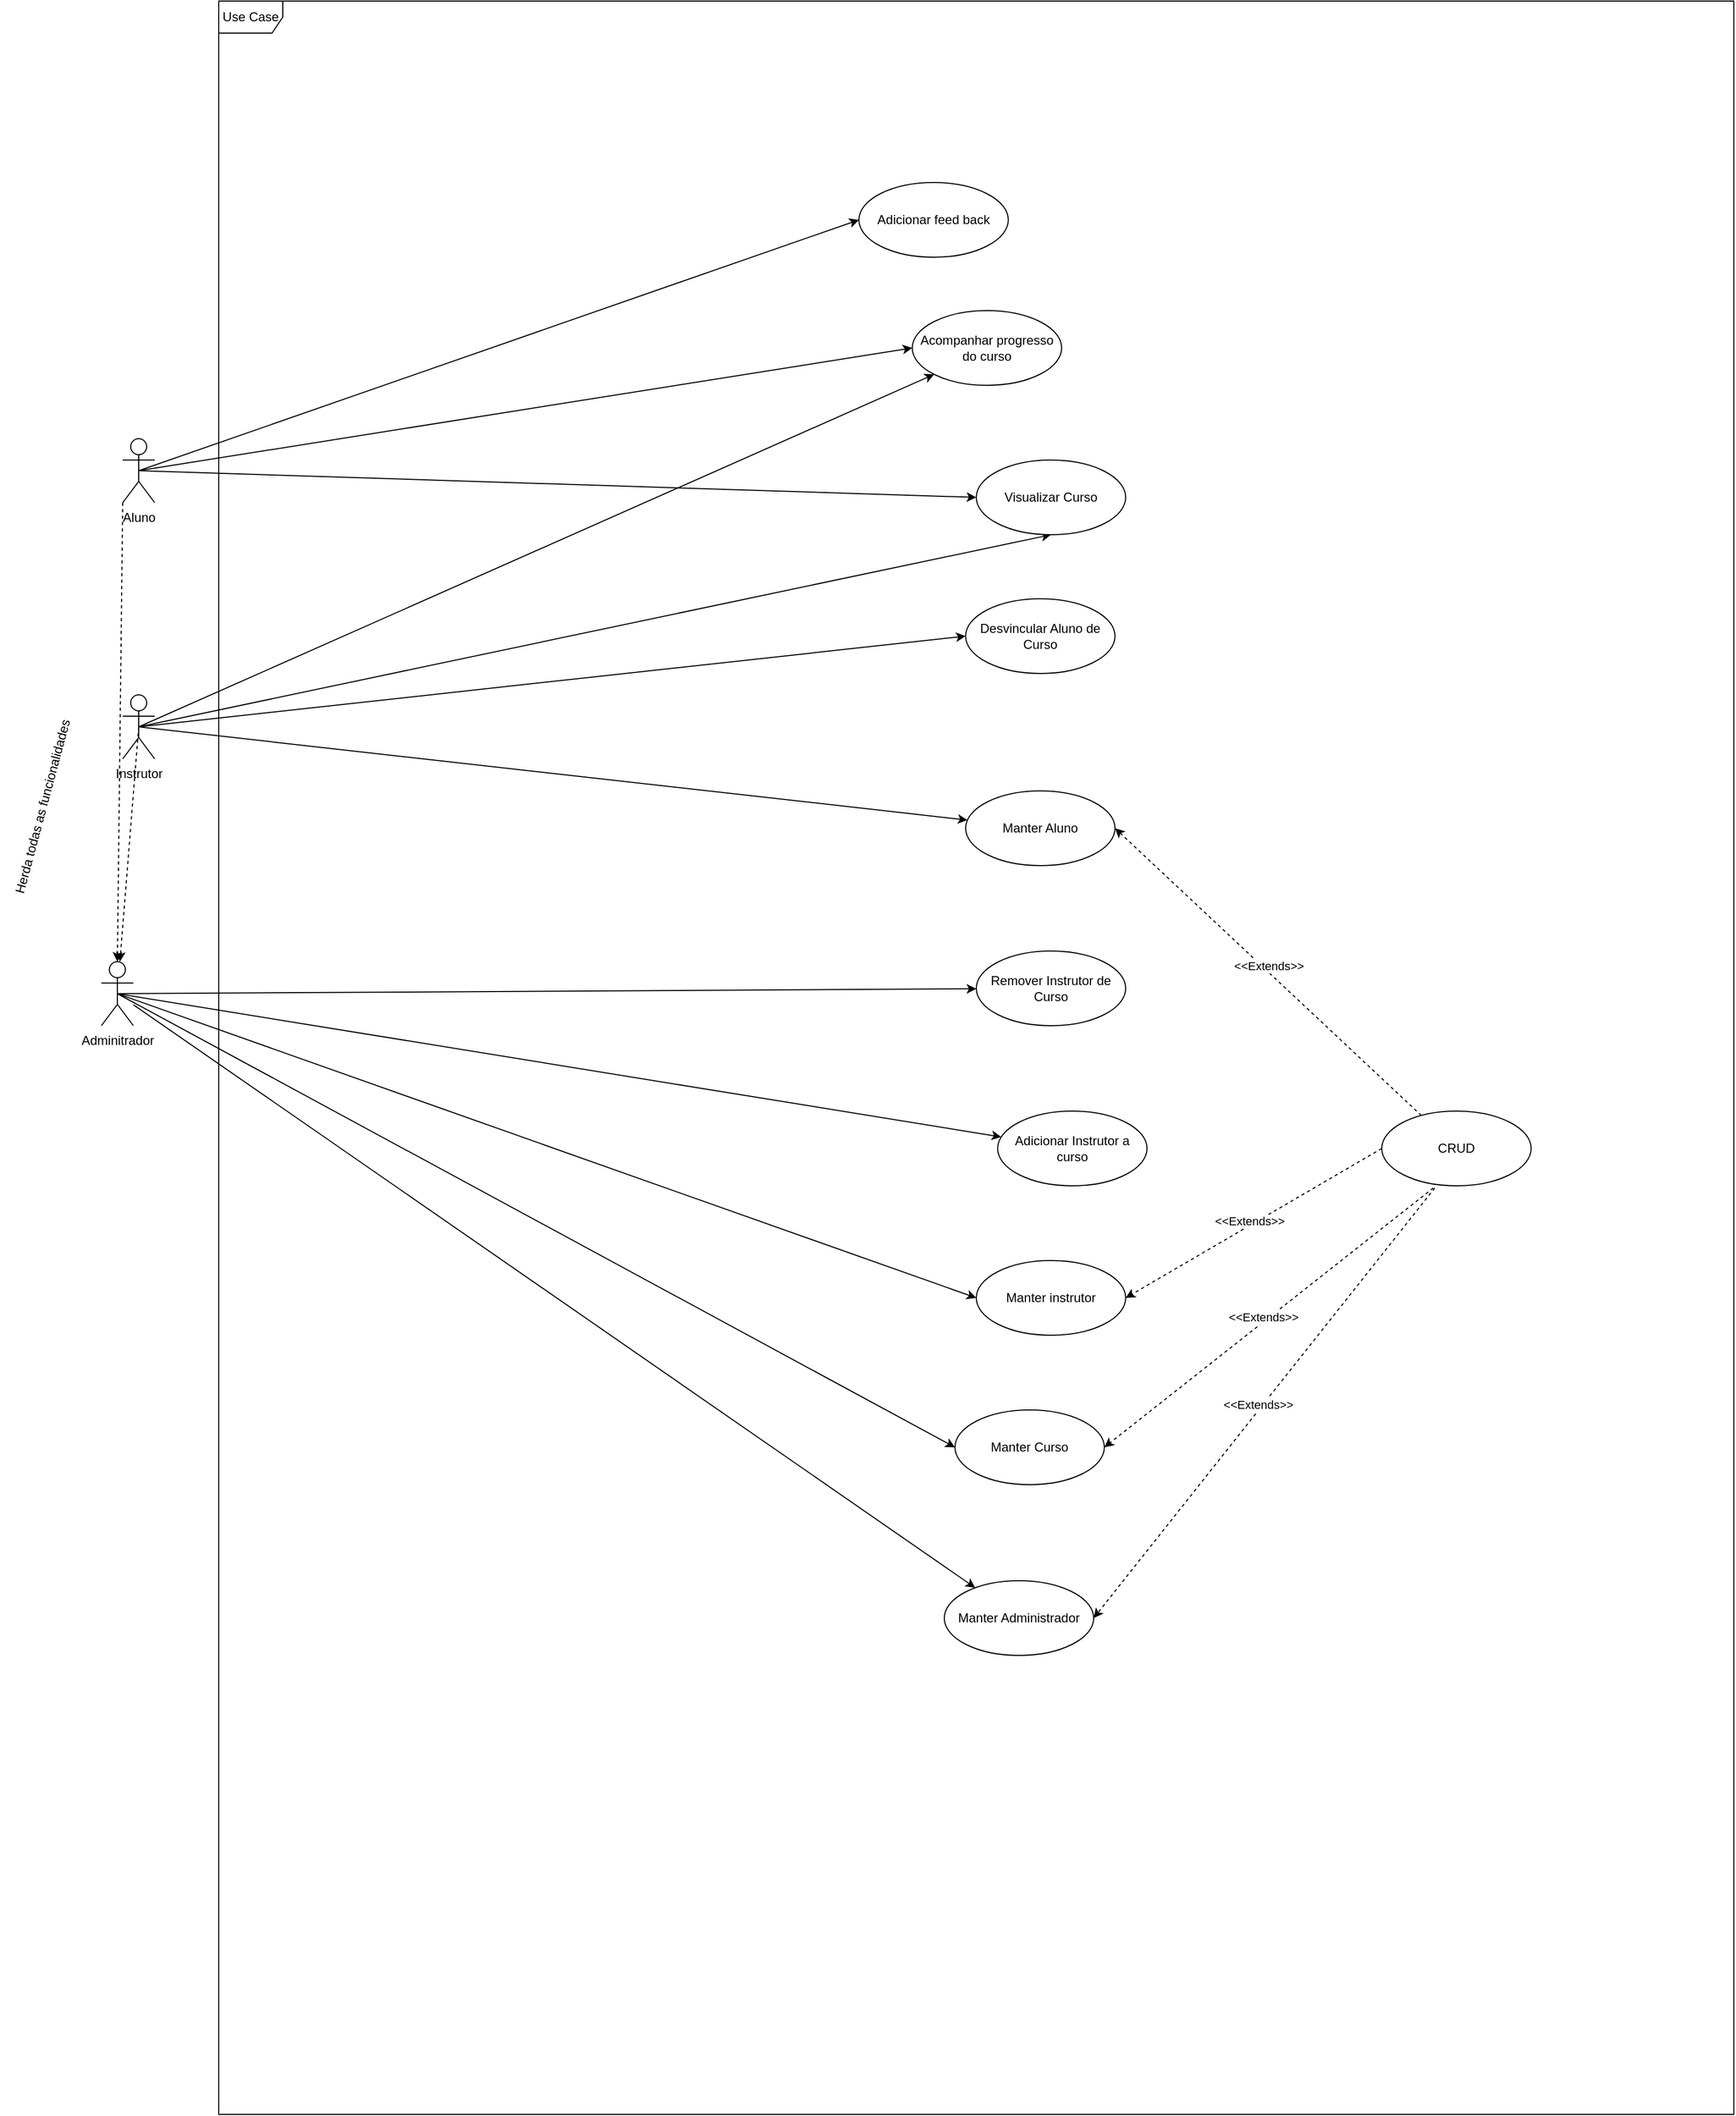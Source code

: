 <mxfile version="24.0.6" type="github">
  <diagram name="Página-1" id="y1xjPv5aqaeZIKSTUVZZ">
    <mxGraphModel dx="2901" dy="2211" grid="1" gridSize="10" guides="1" tooltips="1" connect="1" arrows="1" fold="1" page="1" pageScale="1" pageWidth="827" pageHeight="1169" math="0" shadow="0">
      <root>
        <mxCell id="0" />
        <mxCell id="1" parent="0" />
        <mxCell id="SIUPlMjyMP-g4GByRox6-27" style="rounded=0;orthogonalLoop=1;jettySize=auto;html=1;exitX=0.5;exitY=0.5;exitDx=0;exitDy=0;exitPerimeter=0;" parent="1" source="SIUPlMjyMP-g4GByRox6-1" target="SIUPlMjyMP-g4GByRox6-7" edge="1">
          <mxGeometry relative="1" as="geometry" />
        </mxCell>
        <mxCell id="SIUPlMjyMP-g4GByRox6-28" style="rounded=0;orthogonalLoop=1;jettySize=auto;html=1;exitX=0.5;exitY=0.5;exitDx=0;exitDy=0;exitPerimeter=0;dashed=1;endArrow=classic;endFill=1;" parent="1" source="SIUPlMjyMP-g4GByRox6-1" target="SIUPlMjyMP-g4GByRox6-8" edge="1">
          <mxGeometry relative="1" as="geometry" />
        </mxCell>
        <mxCell id="SIUPlMjyMP-g4GByRox6-37" style="rounded=0;orthogonalLoop=1;jettySize=auto;html=1;exitX=0.5;exitY=0.5;exitDx=0;exitDy=0;exitPerimeter=0;entryX=0;entryY=1;entryDx=0;entryDy=0;" parent="1" source="SIUPlMjyMP-g4GByRox6-1" target="SIUPlMjyMP-g4GByRox6-35" edge="1">
          <mxGeometry relative="1" as="geometry">
            <mxPoint x="370" y="-80" as="targetPoint" />
          </mxGeometry>
        </mxCell>
        <mxCell id="Y3lji0eF-XgIv7rcesWd-7" style="rounded=0;orthogonalLoop=1;jettySize=auto;html=1;exitX=0.5;exitY=0.5;exitDx=0;exitDy=0;exitPerimeter=0;entryX=0;entryY=0.5;entryDx=0;entryDy=0;" edge="1" parent="1" source="SIUPlMjyMP-g4GByRox6-1" target="Y3lji0eF-XgIv7rcesWd-3">
          <mxGeometry relative="1" as="geometry" />
        </mxCell>
        <mxCell id="Y3lji0eF-XgIv7rcesWd-18" style="rounded=0;orthogonalLoop=1;jettySize=auto;html=1;exitX=0.5;exitY=0.5;exitDx=0;exitDy=0;exitPerimeter=0;entryX=0.5;entryY=1;entryDx=0;entryDy=0;" edge="1" parent="1" source="SIUPlMjyMP-g4GByRox6-1" target="Y3lji0eF-XgIv7rcesWd-16">
          <mxGeometry relative="1" as="geometry" />
        </mxCell>
        <mxCell id="SIUPlMjyMP-g4GByRox6-1" value="Instrutor&lt;div&gt;&lt;br&gt;&lt;/div&gt;" style="shape=umlActor;verticalLabelPosition=bottom;verticalAlign=top;html=1;outlineConnect=0;" parent="1" vertex="1">
          <mxGeometry x="70" y="210" width="30" height="60" as="geometry" />
        </mxCell>
        <mxCell id="SIUPlMjyMP-g4GByRox6-36" style="rounded=0;orthogonalLoop=1;jettySize=auto;html=1;exitX=0.5;exitY=0.5;exitDx=0;exitDy=0;exitPerimeter=0;entryX=0;entryY=0.5;entryDx=0;entryDy=0;" parent="1" source="SIUPlMjyMP-g4GByRox6-3" target="SIUPlMjyMP-g4GByRox6-35" edge="1">
          <mxGeometry relative="1" as="geometry" />
        </mxCell>
        <mxCell id="Y3lji0eF-XgIv7rcesWd-17" style="rounded=0;orthogonalLoop=1;jettySize=auto;html=1;exitX=0.5;exitY=0.5;exitDx=0;exitDy=0;exitPerimeter=0;entryX=0;entryY=0.5;entryDx=0;entryDy=0;" edge="1" parent="1" source="SIUPlMjyMP-g4GByRox6-3" target="Y3lji0eF-XgIv7rcesWd-16">
          <mxGeometry relative="1" as="geometry" />
        </mxCell>
        <mxCell id="Y3lji0eF-XgIv7rcesWd-20" style="rounded=0;orthogonalLoop=1;jettySize=auto;html=1;exitX=0.5;exitY=0.5;exitDx=0;exitDy=0;exitPerimeter=0;entryX=0;entryY=0.5;entryDx=0;entryDy=0;" edge="1" parent="1" source="SIUPlMjyMP-g4GByRox6-3" target="Y3lji0eF-XgIv7rcesWd-19">
          <mxGeometry relative="1" as="geometry" />
        </mxCell>
        <mxCell id="SIUPlMjyMP-g4GByRox6-3" value="&lt;div&gt;Aluno&lt;/div&gt;" style="shape=umlActor;verticalLabelPosition=bottom;verticalAlign=top;html=1;outlineConnect=0;" parent="1" vertex="1">
          <mxGeometry x="70" y="-30" width="30" height="60" as="geometry" />
        </mxCell>
        <mxCell id="SIUPlMjyMP-g4GByRox6-7" value="Manter Aluno" style="ellipse;whiteSpace=wrap;html=1;" parent="1" vertex="1">
          <mxGeometry x="860" y="300" width="140" height="70" as="geometry" />
        </mxCell>
        <mxCell id="SIUPlMjyMP-g4GByRox6-22" style="rounded=0;orthogonalLoop=1;jettySize=auto;html=1;" parent="1" source="SIUPlMjyMP-g4GByRox6-8" target="SIUPlMjyMP-g4GByRox6-21" edge="1">
          <mxGeometry relative="1" as="geometry">
            <mxPoint x="40" y="370" as="sourcePoint" />
          </mxGeometry>
        </mxCell>
        <mxCell id="SIUPlMjyMP-g4GByRox6-33" style="rounded=0;orthogonalLoop=1;jettySize=auto;html=1;exitX=0.5;exitY=0.5;exitDx=0;exitDy=0;exitPerimeter=0;entryX=0;entryY=0.5;entryDx=0;entryDy=0;" parent="1" source="SIUPlMjyMP-g4GByRox6-8" target="SIUPlMjyMP-g4GByRox6-20" edge="1">
          <mxGeometry relative="1" as="geometry" />
        </mxCell>
        <mxCell id="Y3lji0eF-XgIv7rcesWd-11" style="rounded=0;orthogonalLoop=1;jettySize=auto;html=1;exitX=0.5;exitY=0.5;exitDx=0;exitDy=0;exitPerimeter=0;entryX=0;entryY=0.5;entryDx=0;entryDy=0;" edge="1" parent="1" source="SIUPlMjyMP-g4GByRox6-8" target="Y3lji0eF-XgIv7rcesWd-8">
          <mxGeometry relative="1" as="geometry" />
        </mxCell>
        <mxCell id="Y3lji0eF-XgIv7rcesWd-13" style="rounded=0;orthogonalLoop=1;jettySize=auto;html=1;exitX=0.5;exitY=0.5;exitDx=0;exitDy=0;exitPerimeter=0;" edge="1" parent="1" source="SIUPlMjyMP-g4GByRox6-8" target="Y3lji0eF-XgIv7rcesWd-12">
          <mxGeometry relative="1" as="geometry" />
        </mxCell>
        <mxCell id="Y3lji0eF-XgIv7rcesWd-15" style="rounded=0;orthogonalLoop=1;jettySize=auto;html=1;exitX=0.5;exitY=0.5;exitDx=0;exitDy=0;exitPerimeter=0;" edge="1" parent="1" source="SIUPlMjyMP-g4GByRox6-8" target="Y3lji0eF-XgIv7rcesWd-14">
          <mxGeometry relative="1" as="geometry" />
        </mxCell>
        <mxCell id="SIUPlMjyMP-g4GByRox6-8" value="&lt;div&gt;Adminitrador&lt;/div&gt;" style="shape=umlActor;verticalLabelPosition=bottom;verticalAlign=top;html=1;outlineConnect=0;" parent="1" vertex="1">
          <mxGeometry x="50" y="460" width="30" height="60" as="geometry" />
        </mxCell>
        <mxCell id="SIUPlMjyMP-g4GByRox6-19" value="Use Case" style="shape=umlFrame;whiteSpace=wrap;html=1;pointerEvents=0;" parent="1" vertex="1">
          <mxGeometry x="160" y="-440" width="1420" height="1980" as="geometry" />
        </mxCell>
        <mxCell id="SIUPlMjyMP-g4GByRox6-20" value="Manter instrutor" style="ellipse;whiteSpace=wrap;html=1;" parent="1" vertex="1">
          <mxGeometry x="870" y="740" width="140" height="70" as="geometry" />
        </mxCell>
        <mxCell id="SIUPlMjyMP-g4GByRox6-21" value="Manter Administrador" style="ellipse;whiteSpace=wrap;html=1;" parent="1" vertex="1">
          <mxGeometry x="840" y="1040" width="140" height="70" as="geometry" />
        </mxCell>
        <mxCell id="SIUPlMjyMP-g4GByRox6-30" value="Herda todas as funcionalidades" style="text;html=1;align=center;verticalAlign=middle;resizable=0;points=[];autosize=1;strokeColor=none;fillColor=none;rotation=-75;" parent="1" vertex="1">
          <mxGeometry x="-100" y="300" width="190" height="30" as="geometry" />
        </mxCell>
        <mxCell id="SIUPlMjyMP-g4GByRox6-31" style="rounded=0;orthogonalLoop=1;jettySize=auto;html=1;exitX=0;exitY=1;exitDx=0;exitDy=0;exitPerimeter=0;entryX=0.5;entryY=0;entryDx=0;entryDy=0;entryPerimeter=0;dashed=1;" parent="1" source="SIUPlMjyMP-g4GByRox6-3" target="SIUPlMjyMP-g4GByRox6-8" edge="1">
          <mxGeometry relative="1" as="geometry" />
        </mxCell>
        <mxCell id="SIUPlMjyMP-g4GByRox6-35" value="Acom&lt;span style=&quot;background-color: initial;&quot;&gt;panhar progresso do curso&lt;/span&gt;" style="ellipse;whiteSpace=wrap;html=1;" parent="1" vertex="1">
          <mxGeometry x="810" y="-150" width="140" height="70" as="geometry" />
        </mxCell>
        <mxCell id="Y3lji0eF-XgIv7rcesWd-3" value="Desvincular Aluno de Curso" style="ellipse;whiteSpace=wrap;html=1;" vertex="1" parent="1">
          <mxGeometry x="860" y="120" width="140" height="70" as="geometry" />
        </mxCell>
        <mxCell id="Y3lji0eF-XgIv7rcesWd-8" value="Manter Curso" style="ellipse;whiteSpace=wrap;html=1;" vertex="1" parent="1">
          <mxGeometry x="850" y="880" width="140" height="70" as="geometry" />
        </mxCell>
        <mxCell id="Y3lji0eF-XgIv7rcesWd-12" value="Adicionar Instrutor a curso" style="ellipse;whiteSpace=wrap;html=1;" vertex="1" parent="1">
          <mxGeometry x="890" y="600" width="140" height="70" as="geometry" />
        </mxCell>
        <mxCell id="Y3lji0eF-XgIv7rcesWd-14" value="Remover Instrutor de Curso" style="ellipse;whiteSpace=wrap;html=1;" vertex="1" parent="1">
          <mxGeometry x="870" y="450" width="140" height="70" as="geometry" />
        </mxCell>
        <mxCell id="Y3lji0eF-XgIv7rcesWd-16" value="Visualizar Curso" style="ellipse;whiteSpace=wrap;html=1;" vertex="1" parent="1">
          <mxGeometry x="870" y="-10" width="140" height="70" as="geometry" />
        </mxCell>
        <mxCell id="Y3lji0eF-XgIv7rcesWd-19" value="Adicionar feed back" style="ellipse;whiteSpace=wrap;html=1;" vertex="1" parent="1">
          <mxGeometry x="760" y="-270" width="140" height="70" as="geometry" />
        </mxCell>
        <mxCell id="Y3lji0eF-XgIv7rcesWd-22" style="rounded=0;orthogonalLoop=1;jettySize=auto;html=1;entryX=1;entryY=0.5;entryDx=0;entryDy=0;dashed=1;" edge="1" parent="1" source="Y3lji0eF-XgIv7rcesWd-21" target="SIUPlMjyMP-g4GByRox6-7">
          <mxGeometry relative="1" as="geometry" />
        </mxCell>
        <mxCell id="Y3lji0eF-XgIv7rcesWd-23" value="&amp;lt;&amp;lt;Extends&amp;gt;&amp;gt;" style="edgeLabel;html=1;align=center;verticalAlign=middle;resizable=0;points=[];" vertex="1" connectable="0" parent="Y3lji0eF-XgIv7rcesWd-22">
          <mxGeometry x="0.02" y="-4" relative="1" as="geometry">
            <mxPoint as="offset" />
          </mxGeometry>
        </mxCell>
        <mxCell id="Y3lji0eF-XgIv7rcesWd-21" value="CRUD" style="ellipse;whiteSpace=wrap;html=1;" vertex="1" parent="1">
          <mxGeometry x="1250" y="600" width="140" height="70" as="geometry" />
        </mxCell>
        <mxCell id="Y3lji0eF-XgIv7rcesWd-24" style="rounded=0;orthogonalLoop=1;jettySize=auto;html=1;dashed=1;entryX=1;entryY=0.5;entryDx=0;entryDy=0;exitX=0;exitY=0.5;exitDx=0;exitDy=0;" edge="1" parent="1" source="Y3lji0eF-XgIv7rcesWd-21" target="SIUPlMjyMP-g4GByRox6-20">
          <mxGeometry relative="1" as="geometry">
            <mxPoint x="1412" y="416" as="sourcePoint" />
            <mxPoint x="1030" y="365" as="targetPoint" />
          </mxGeometry>
        </mxCell>
        <mxCell id="Y3lji0eF-XgIv7rcesWd-25" value="&amp;lt;&amp;lt;Extends&amp;gt;&amp;gt;" style="edgeLabel;html=1;align=center;verticalAlign=middle;resizable=0;points=[];" vertex="1" connectable="0" parent="Y3lji0eF-XgIv7rcesWd-24">
          <mxGeometry x="0.02" y="-4" relative="1" as="geometry">
            <mxPoint as="offset" />
          </mxGeometry>
        </mxCell>
        <mxCell id="Y3lji0eF-XgIv7rcesWd-26" style="edgeStyle=orthogonalEdgeStyle;rounded=0;orthogonalLoop=1;jettySize=auto;html=1;exitX=0.5;exitY=1;exitDx=0;exitDy=0;" edge="1" parent="1" source="Y3lji0eF-XgIv7rcesWd-8" target="Y3lji0eF-XgIv7rcesWd-8">
          <mxGeometry relative="1" as="geometry" />
        </mxCell>
        <mxCell id="Y3lji0eF-XgIv7rcesWd-27" style="rounded=0;orthogonalLoop=1;jettySize=auto;html=1;entryX=1;entryY=0.5;entryDx=0;entryDy=0;dashed=1;exitX=0.345;exitY=1.029;exitDx=0;exitDy=0;exitPerimeter=0;" edge="1" parent="1" source="Y3lji0eF-XgIv7rcesWd-21" target="Y3lji0eF-XgIv7rcesWd-8">
          <mxGeometry relative="1" as="geometry">
            <mxPoint x="1422" y="426" as="sourcePoint" />
            <mxPoint x="1040" y="375" as="targetPoint" />
          </mxGeometry>
        </mxCell>
        <mxCell id="Y3lji0eF-XgIv7rcesWd-28" value="&amp;lt;&amp;lt;Extends&amp;gt;&amp;gt;" style="edgeLabel;html=1;align=center;verticalAlign=middle;resizable=0;points=[];" vertex="1" connectable="0" parent="Y3lji0eF-XgIv7rcesWd-27">
          <mxGeometry x="0.02" y="-4" relative="1" as="geometry">
            <mxPoint as="offset" />
          </mxGeometry>
        </mxCell>
        <mxCell id="Y3lji0eF-XgIv7rcesWd-29" style="edgeStyle=orthogonalEdgeStyle;rounded=0;orthogonalLoop=1;jettySize=auto;html=1;exitX=0.5;exitY=1;exitDx=0;exitDy=0;" edge="1" parent="1" source="Y3lji0eF-XgIv7rcesWd-12" target="Y3lji0eF-XgIv7rcesWd-12">
          <mxGeometry relative="1" as="geometry" />
        </mxCell>
        <mxCell id="Y3lji0eF-XgIv7rcesWd-31" style="rounded=0;orthogonalLoop=1;jettySize=auto;html=1;entryX=1;entryY=0.5;entryDx=0;entryDy=0;dashed=1;exitX=0.355;exitY=1.029;exitDx=0;exitDy=0;exitPerimeter=0;" edge="1" parent="1" source="Y3lji0eF-XgIv7rcesWd-21" target="SIUPlMjyMP-g4GByRox6-21">
          <mxGeometry relative="1" as="geometry">
            <mxPoint x="1432" y="436" as="sourcePoint" />
            <mxPoint x="1050" y="385" as="targetPoint" />
          </mxGeometry>
        </mxCell>
        <mxCell id="Y3lji0eF-XgIv7rcesWd-32" value="&amp;lt;&amp;lt;Extends&amp;gt;&amp;gt;" style="edgeLabel;html=1;align=center;verticalAlign=middle;resizable=0;points=[];" vertex="1" connectable="0" parent="Y3lji0eF-XgIv7rcesWd-31">
          <mxGeometry x="0.02" y="-4" relative="1" as="geometry">
            <mxPoint as="offset" />
          </mxGeometry>
        </mxCell>
      </root>
    </mxGraphModel>
  </diagram>
</mxfile>
